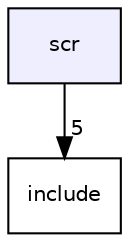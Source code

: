 digraph "scr" {
  compound=true
  node [ fontsize="10", fontname="Helvetica"];
  edge [ labelfontsize="10", labelfontname="Helvetica"];
  dir_a09a778acda43d94416d3f8eb8c590be [shape=box, label="scr", style="filled", fillcolor="#eeeeff", pencolor="black", URL="dir_a09a778acda43d94416d3f8eb8c590be.html"];
  dir_d44c64559bbebec7f509842c48db8b23 [shape=box label="include" URL="dir_d44c64559bbebec7f509842c48db8b23.html"];
  dir_a09a778acda43d94416d3f8eb8c590be->dir_d44c64559bbebec7f509842c48db8b23 [headlabel="5", labeldistance=1.5 headhref="dir_000005_000004.html"];
}
